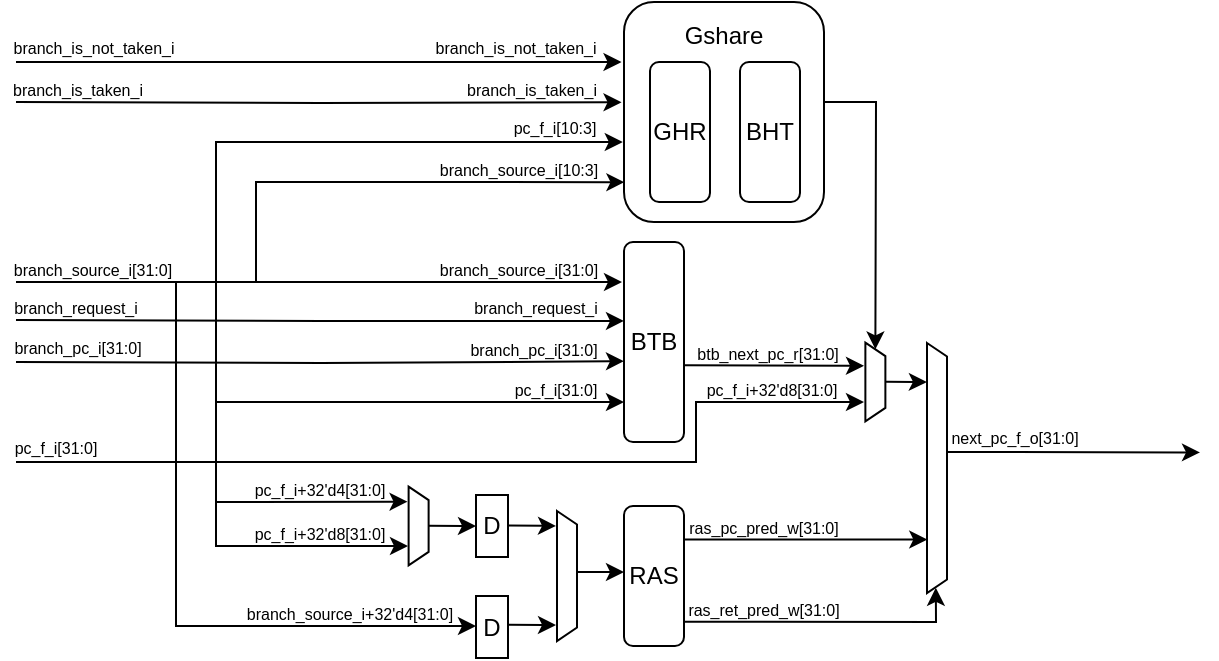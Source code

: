 <mxfile version="21.5.0" type="device">
  <diagram id="HrhcTRGtUSzoIisTcbxT" name="第 1 页">
    <mxGraphModel dx="2074" dy="1205" grid="1" gridSize="10" guides="1" tooltips="1" connect="1" arrows="1" fold="1" page="1" pageScale="1" pageWidth="1169" pageHeight="827" math="0" shadow="0">
      <root>
        <mxCell id="0" />
        <mxCell id="1" parent="0" />
        <mxCell id="YH-oL-4rhkpx-V67JSJZ-54" value="&lt;p style=&quot;line-height: 120%;&quot;&gt;&lt;br&gt;&lt;/p&gt;" style="rounded=1;whiteSpace=wrap;html=1;" vertex="1" parent="1">
          <mxGeometry x="594" y="210" width="100" height="110" as="geometry" />
        </mxCell>
        <mxCell id="YH-oL-4rhkpx-V67JSJZ-7" value="" style="endArrow=classic;html=1;rounded=0;edgeStyle=elbowEdgeStyle;elbow=vertical;strokeWidth=1;labelBackgroundColor=none;fontColor=default;" edge="1" parent="1">
          <mxGeometry width="50" height="50" relative="1" as="geometry">
            <mxPoint x="390" y="460" as="sourcePoint" />
            <mxPoint x="486" y="482.01" as="targetPoint" />
            <Array as="points">
              <mxPoint x="440" y="482" />
            </Array>
          </mxGeometry>
        </mxCell>
        <mxCell id="YH-oL-4rhkpx-V67JSJZ-11" value="&lt;font style=&quot;font-size: 8px;&quot;&gt;pc_f_i+32&#39;d4[31:0]&lt;/font&gt;" style="text;strokeColor=none;align=center;fillColor=none;html=1;verticalAlign=middle;whiteSpace=wrap;rounded=0;" vertex="1" parent="1">
          <mxGeometry x="410" y="448" width="64.38" height="10" as="geometry" />
        </mxCell>
        <mxCell id="YH-oL-4rhkpx-V67JSJZ-12" value="&lt;font style=&quot;font-size: 8px;&quot;&gt;pc_f_i+32&#39;d8[31:0]&lt;/font&gt;" style="text;strokeColor=none;align=center;fillColor=none;html=1;verticalAlign=middle;whiteSpace=wrap;rounded=0;" vertex="1" parent="1">
          <mxGeometry x="410" y="470" width="64.38" height="10" as="geometry" />
        </mxCell>
        <mxCell id="YH-oL-4rhkpx-V67JSJZ-14" value="D" style="rounded=0;whiteSpace=wrap;html=1;strokeWidth=1;labelBackgroundColor=none;" vertex="1" parent="1">
          <mxGeometry x="520" y="456.5" width="16" height="31" as="geometry" />
        </mxCell>
        <mxCell id="YH-oL-4rhkpx-V67JSJZ-16" value="&lt;font style=&quot;font-size: 8px;&quot;&gt;branch_source_i+32&#39;d4[31:0]&lt;/font&gt;" style="text;strokeColor=none;align=center;fillColor=none;html=1;verticalAlign=middle;whiteSpace=wrap;rounded=0;" vertex="1" parent="1">
          <mxGeometry x="402" y="510" width="110" height="10" as="geometry" />
        </mxCell>
        <mxCell id="YH-oL-4rhkpx-V67JSJZ-17" value="D" style="rounded=0;whiteSpace=wrap;html=1;strokeWidth=1;labelBackgroundColor=none;" vertex="1" parent="1">
          <mxGeometry x="520" y="507" width="16" height="31" as="geometry" />
        </mxCell>
        <mxCell id="YH-oL-4rhkpx-V67JSJZ-19" value="" style="endArrow=classic;html=1;rounded=0;edgeStyle=elbowEdgeStyle;elbow=vertical;strokeWidth=1;labelBackgroundColor=none;fontColor=default;" edge="1" parent="1">
          <mxGeometry width="50" height="50" relative="1" as="geometry">
            <mxPoint x="370" y="350" as="sourcePoint" />
            <mxPoint x="520" y="522.01" as="targetPoint" />
            <Array as="points">
              <mxPoint x="440" y="522" />
            </Array>
          </mxGeometry>
        </mxCell>
        <mxCell id="YH-oL-4rhkpx-V67JSJZ-20" value="" style="shape=trapezoid;perimeter=trapezoidPerimeter;whiteSpace=wrap;html=1;fixedSize=1;rotation=90;size=6.75;strokeWidth=1;labelBackgroundColor=none;" vertex="1" parent="1">
          <mxGeometry x="533" y="492" width="65" height="10" as="geometry" />
        </mxCell>
        <mxCell id="YH-oL-4rhkpx-V67JSJZ-21" style="edgeStyle=elbowEdgeStyle;rounded=0;orthogonalLoop=1;jettySize=auto;html=1;elbow=vertical;exitX=0.585;exitY=0.005;exitDx=0;exitDy=0;exitPerimeter=0;strokeWidth=1;labelBackgroundColor=none;fontColor=default;" edge="1" parent="1">
          <mxGeometry relative="1" as="geometry">
            <mxPoint x="536" y="471.73" as="sourcePoint" />
            <mxPoint x="560" y="472" as="targetPoint" />
          </mxGeometry>
        </mxCell>
        <mxCell id="YH-oL-4rhkpx-V67JSJZ-22" style="edgeStyle=elbowEdgeStyle;rounded=0;orthogonalLoop=1;jettySize=auto;html=1;elbow=vertical;exitX=0.585;exitY=0.005;exitDx=0;exitDy=0;exitPerimeter=0;strokeWidth=1;labelBackgroundColor=none;fontColor=default;" edge="1" parent="1">
          <mxGeometry relative="1" as="geometry">
            <mxPoint x="536" y="521.36" as="sourcePoint" />
            <mxPoint x="560" y="521.63" as="targetPoint" />
          </mxGeometry>
        </mxCell>
        <mxCell id="YH-oL-4rhkpx-V67JSJZ-24" value="RAS" style="rounded=1;whiteSpace=wrap;html=1;" vertex="1" parent="1">
          <mxGeometry x="594" y="462" width="30" height="70" as="geometry" />
        </mxCell>
        <mxCell id="YH-oL-4rhkpx-V67JSJZ-25" value="" style="endArrow=classic;html=1;rounded=0;entryX=0.786;entryY=0.986;entryDx=0;entryDy=0;entryPerimeter=0;" edge="1" parent="1" target="YH-oL-4rhkpx-V67JSJZ-48">
          <mxGeometry width="50" height="50" relative="1" as="geometry">
            <mxPoint x="624" y="478.8" as="sourcePoint" />
            <mxPoint x="749.56" y="479.125" as="targetPoint" />
          </mxGeometry>
        </mxCell>
        <mxCell id="YH-oL-4rhkpx-V67JSJZ-26" value="&lt;font style=&quot;font-size: 8px;&quot;&gt;ras_pc_pred_w[31:0]&lt;/font&gt;" style="text;strokeColor=none;align=center;fillColor=none;html=1;verticalAlign=middle;whiteSpace=wrap;rounded=0;" vertex="1" parent="1">
          <mxGeometry x="624" y="467" width="80" height="10" as="geometry" />
        </mxCell>
        <mxCell id="YH-oL-4rhkpx-V67JSJZ-27" style="edgeStyle=elbowEdgeStyle;rounded=0;orthogonalLoop=1;jettySize=auto;html=1;elbow=vertical;exitX=0.585;exitY=0.005;exitDx=0;exitDy=0;exitPerimeter=0;strokeWidth=1;labelBackgroundColor=none;fontColor=default;" edge="1" parent="1">
          <mxGeometry relative="1" as="geometry">
            <mxPoint x="570" y="495.0" as="sourcePoint" />
            <mxPoint x="594" y="495.27" as="targetPoint" />
          </mxGeometry>
        </mxCell>
        <mxCell id="YH-oL-4rhkpx-V67JSJZ-29" style="edgeStyle=elbowEdgeStyle;rounded=0;orthogonalLoop=1;jettySize=auto;html=1;elbow=vertical;exitX=0.585;exitY=0.005;exitDx=0;exitDy=0;exitPerimeter=0;strokeWidth=1;labelBackgroundColor=none;fontColor=default;" edge="1" parent="1">
          <mxGeometry relative="1" as="geometry">
            <mxPoint x="496.0" y="471.86" as="sourcePoint" />
            <mxPoint x="520" y="472.13" as="targetPoint" />
          </mxGeometry>
        </mxCell>
        <mxCell id="YH-oL-4rhkpx-V67JSJZ-32" style="edgeStyle=orthogonalEdgeStyle;rounded=0;orthogonalLoop=1;jettySize=auto;html=1;strokeWidth=1;labelBackgroundColor=none;fontColor=default;" edge="1" parent="1">
          <mxGeometry relative="1" as="geometry">
            <mxPoint x="390" y="440" as="sourcePoint" />
            <mxPoint x="594" y="410" as="targetPoint" />
            <Array as="points">
              <mxPoint x="390" y="410" />
              <mxPoint x="594" y="410" />
            </Array>
          </mxGeometry>
        </mxCell>
        <mxCell id="YH-oL-4rhkpx-V67JSJZ-33" value="&lt;font style=&quot;font-size: 8px;&quot;&gt;pc_f_i[31:0]&lt;/font&gt;" style="text;strokeColor=none;align=center;fillColor=none;html=1;verticalAlign=middle;whiteSpace=wrap;rounded=0;" vertex="1" parent="1">
          <mxGeometry x="538.61" y="398" width="41.77" height="10" as="geometry" />
        </mxCell>
        <mxCell id="YH-oL-4rhkpx-V67JSJZ-34" style="edgeStyle=orthogonalEdgeStyle;rounded=0;orthogonalLoop=1;jettySize=auto;html=1;entryX=0.181;entryY=1.061;entryDx=0;entryDy=0;entryPerimeter=0;strokeWidth=1;labelBackgroundColor=none;fontColor=default;" edge="1" parent="1">
          <mxGeometry relative="1" as="geometry">
            <mxPoint x="290" y="369" as="sourcePoint" />
            <mxPoint x="594" y="369.486" as="targetPoint" />
          </mxGeometry>
        </mxCell>
        <mxCell id="YH-oL-4rhkpx-V67JSJZ-35" value="&lt;font style=&quot;font-size: 8px;&quot;&gt;branch_request_i&lt;/font&gt;" style="text;strokeColor=none;align=center;fillColor=none;html=1;verticalAlign=middle;whiteSpace=wrap;rounded=0;" vertex="1" parent="1">
          <mxGeometry x="518" y="357.49" width="63.77" height="10" as="geometry" />
        </mxCell>
        <mxCell id="YH-oL-4rhkpx-V67JSJZ-36" style="edgeStyle=orthogonalEdgeStyle;rounded=0;orthogonalLoop=1;jettySize=auto;html=1;entryX=0.181;entryY=1.061;entryDx=0;entryDy=0;entryPerimeter=0;strokeWidth=1;labelBackgroundColor=none;fontColor=default;" edge="1" parent="1">
          <mxGeometry relative="1" as="geometry">
            <mxPoint x="290" y="390" as="sourcePoint" />
            <mxPoint x="594" y="389.606" as="targetPoint" />
          </mxGeometry>
        </mxCell>
        <mxCell id="YH-oL-4rhkpx-V67JSJZ-37" value="&lt;font style=&quot;font-size: 8px;&quot;&gt;branch_pc_i[31:0]&lt;/font&gt;" style="text;strokeColor=none;align=center;fillColor=none;html=1;verticalAlign=middle;whiteSpace=wrap;rounded=0;" vertex="1" parent="1">
          <mxGeometry x="517" y="377.61" width="63.77" height="10" as="geometry" />
        </mxCell>
        <mxCell id="YH-oL-4rhkpx-V67JSJZ-38" value="" style="endArrow=classic;html=1;rounded=0;" edge="1" parent="1">
          <mxGeometry width="50" height="50" relative="1" as="geometry">
            <mxPoint x="624" y="391.68" as="sourcePoint" />
            <mxPoint x="714" y="391.88" as="targetPoint" />
          </mxGeometry>
        </mxCell>
        <mxCell id="YH-oL-4rhkpx-V67JSJZ-39" value="&lt;font style=&quot;font-size: 8px;&quot;&gt;btb_next_pc_r[31:0]&lt;/font&gt;" style="text;strokeColor=none;align=center;fillColor=none;html=1;verticalAlign=middle;whiteSpace=wrap;rounded=0;" vertex="1" parent="1">
          <mxGeometry x="626" y="379.88" width="80" height="10" as="geometry" />
        </mxCell>
        <mxCell id="YH-oL-4rhkpx-V67JSJZ-40" value="" style="shape=trapezoid;perimeter=trapezoidPerimeter;whiteSpace=wrap;html=1;fixedSize=1;rotation=90;size=6.75;strokeWidth=1;labelBackgroundColor=none;" vertex="1" parent="1">
          <mxGeometry x="700" y="395" width="39.38" height="10" as="geometry" />
        </mxCell>
        <mxCell id="YH-oL-4rhkpx-V67JSJZ-42" value="" style="endArrow=classic;html=1;rounded=0;" edge="1" parent="1">
          <mxGeometry width="50" height="50" relative="1" as="geometry">
            <mxPoint x="290" y="440" as="sourcePoint" />
            <mxPoint x="714" y="410" as="targetPoint" />
            <Array as="points">
              <mxPoint x="630" y="440" />
              <mxPoint x="630" y="410" />
            </Array>
          </mxGeometry>
        </mxCell>
        <mxCell id="YH-oL-4rhkpx-V67JSJZ-43" value="&lt;font style=&quot;font-size: 8px;&quot;&gt;pc_f_i+32&#39;d8[31:0]&lt;/font&gt;" style="text;strokeColor=none;align=center;fillColor=none;html=1;verticalAlign=middle;whiteSpace=wrap;rounded=0;" vertex="1" parent="1">
          <mxGeometry x="634" y="398" width="68" height="10" as="geometry" />
        </mxCell>
        <mxCell id="YH-oL-4rhkpx-V67JSJZ-44" value="" style="endArrow=classic;html=1;rounded=0;entryX=0.191;entryY=1.053;entryDx=0;entryDy=0;entryPerimeter=0;" edge="1" parent="1">
          <mxGeometry width="50" height="50" relative="1" as="geometry">
            <mxPoint x="390" y="440" as="sourcePoint" />
            <mxPoint x="485.78" y="459.832" as="targetPoint" />
            <Array as="points">
              <mxPoint x="390" y="460" />
            </Array>
          </mxGeometry>
        </mxCell>
        <mxCell id="YH-oL-4rhkpx-V67JSJZ-45" value="" style="shape=trapezoid;perimeter=trapezoidPerimeter;whiteSpace=wrap;html=1;fixedSize=1;rotation=90;size=6.75;strokeWidth=1;labelBackgroundColor=none;" vertex="1" parent="1">
          <mxGeometry x="471.62" y="467" width="39.38" height="10" as="geometry" />
        </mxCell>
        <mxCell id="YH-oL-4rhkpx-V67JSJZ-48" value="" style="shape=trapezoid;perimeter=trapezoidPerimeter;whiteSpace=wrap;html=1;fixedSize=1;rotation=90;size=6.75;strokeWidth=1;labelBackgroundColor=none;" vertex="1" parent="1">
          <mxGeometry x="688" y="438" width="125" height="10" as="geometry" />
        </mxCell>
        <mxCell id="YH-oL-4rhkpx-V67JSJZ-49" style="edgeStyle=elbowEdgeStyle;rounded=0;orthogonalLoop=1;jettySize=auto;html=1;elbow=vertical;exitX=0.585;exitY=0.005;exitDx=0;exitDy=0;exitPerimeter=0;strokeWidth=1;labelBackgroundColor=none;fontColor=default;entryX=0.156;entryY=1.006;entryDx=0;entryDy=0;entryPerimeter=0;" edge="1" parent="1" target="YH-oL-4rhkpx-V67JSJZ-48">
          <mxGeometry relative="1" as="geometry">
            <mxPoint x="725" y="399.86" as="sourcePoint" />
            <mxPoint x="749" y="400.13" as="targetPoint" />
          </mxGeometry>
        </mxCell>
        <mxCell id="YH-oL-4rhkpx-V67JSJZ-50" value="" style="endArrow=classic;html=1;rounded=0;entryX=0.933;entryY=0.994;entryDx=0;entryDy=0;entryPerimeter=0;" edge="1" parent="1">
          <mxGeometry width="50" height="50" relative="1" as="geometry">
            <mxPoint x="756" y="435" as="sourcePoint" />
            <mxPoint x="882" y="435.2" as="targetPoint" />
          </mxGeometry>
        </mxCell>
        <mxCell id="YH-oL-4rhkpx-V67JSJZ-51" value="&lt;font style=&quot;font-size: 8px;&quot;&gt;next_pc_f_o[31:0]&lt;/font&gt;" style="text;strokeColor=none;align=center;fillColor=none;html=1;verticalAlign=middle;whiteSpace=wrap;rounded=0;" vertex="1" parent="1">
          <mxGeometry x="759" y="423" width="61" height="7" as="geometry" />
        </mxCell>
        <mxCell id="YH-oL-4rhkpx-V67JSJZ-52" value="GHR" style="rounded=1;whiteSpace=wrap;html=1;" vertex="1" parent="1">
          <mxGeometry x="607" y="240" width="30" height="70" as="geometry" />
        </mxCell>
        <mxCell id="YH-oL-4rhkpx-V67JSJZ-53" value="BHT" style="rounded=1;whiteSpace=wrap;html=1;" vertex="1" parent="1">
          <mxGeometry x="652" y="240" width="30" height="70" as="geometry" />
        </mxCell>
        <mxCell id="YH-oL-4rhkpx-V67JSJZ-55" value="Gshare" style="text;strokeColor=none;align=center;fillColor=none;html=1;verticalAlign=middle;whiteSpace=wrap;rounded=0;" vertex="1" parent="1">
          <mxGeometry x="614" y="222" width="60" height="10" as="geometry" />
        </mxCell>
        <mxCell id="YH-oL-4rhkpx-V67JSJZ-56" style="edgeStyle=orthogonalEdgeStyle;rounded=0;orthogonalLoop=1;jettySize=auto;html=1;strokeWidth=1;labelBackgroundColor=none;fontColor=default;entryX=-0.006;entryY=0.632;entryDx=0;entryDy=0;entryPerimeter=0;" edge="1" parent="1" target="YH-oL-4rhkpx-V67JSJZ-54">
          <mxGeometry relative="1" as="geometry">
            <mxPoint x="390" y="410.88" as="sourcePoint" />
            <mxPoint x="594" y="290" as="targetPoint" />
            <Array as="points">
              <mxPoint x="390" y="280" />
              <mxPoint x="593" y="280" />
            </Array>
          </mxGeometry>
        </mxCell>
        <mxCell id="YH-oL-4rhkpx-V67JSJZ-57" value="&lt;font style=&quot;font-size: 8px;&quot;&gt;pc_f_i[10:3]&lt;/font&gt;" style="text;strokeColor=none;align=center;fillColor=none;html=1;verticalAlign=middle;whiteSpace=wrap;rounded=0;" vertex="1" parent="1">
          <mxGeometry x="537.77" y="267" width="43" height="10" as="geometry" />
        </mxCell>
        <mxCell id="YH-oL-4rhkpx-V67JSJZ-58" value="BTB" style="rounded=1;whiteSpace=wrap;html=1;" vertex="1" parent="1">
          <mxGeometry x="594" y="330" width="30" height="100" as="geometry" />
        </mxCell>
        <mxCell id="YH-oL-4rhkpx-V67JSJZ-59" style="edgeStyle=orthogonalEdgeStyle;rounded=0;orthogonalLoop=1;jettySize=auto;html=1;entryX=0.181;entryY=1.061;entryDx=0;entryDy=0;entryPerimeter=0;strokeWidth=1;labelBackgroundColor=none;fontColor=default;" edge="1" parent="1">
          <mxGeometry relative="1" as="geometry">
            <mxPoint x="290" y="350" as="sourcePoint" />
            <mxPoint x="593" y="349.996" as="targetPoint" />
          </mxGeometry>
        </mxCell>
        <mxCell id="YH-oL-4rhkpx-V67JSJZ-60" value="&lt;font style=&quot;font-size: 8px;&quot;&gt;branch_source_i[31:0]&lt;/font&gt;" style="text;strokeColor=none;align=center;fillColor=none;html=1;verticalAlign=middle;whiteSpace=wrap;rounded=0;" vertex="1" parent="1">
          <mxGeometry x="500" y="338" width="82.77" height="10" as="geometry" />
        </mxCell>
        <mxCell id="YH-oL-4rhkpx-V67JSJZ-62" value="" style="endArrow=classic;html=1;rounded=0;entryX=0.002;entryY=0.819;entryDx=0;entryDy=0;entryPerimeter=0;" edge="1" parent="1" target="YH-oL-4rhkpx-V67JSJZ-54">
          <mxGeometry width="50" height="50" relative="1" as="geometry">
            <mxPoint x="410" y="350" as="sourcePoint" />
            <mxPoint x="590" y="270" as="targetPoint" />
            <Array as="points">
              <mxPoint x="410" y="300" />
            </Array>
          </mxGeometry>
        </mxCell>
        <mxCell id="YH-oL-4rhkpx-V67JSJZ-63" value="&lt;font style=&quot;font-size: 8px;&quot;&gt;branch_source_i[10:3]&lt;/font&gt;" style="text;strokeColor=none;align=center;fillColor=none;html=1;verticalAlign=middle;whiteSpace=wrap;rounded=0;" vertex="1" parent="1">
          <mxGeometry x="500.27" y="288" width="82.77" height="10" as="geometry" />
        </mxCell>
        <mxCell id="YH-oL-4rhkpx-V67JSJZ-64" style="edgeStyle=orthogonalEdgeStyle;rounded=0;orthogonalLoop=1;jettySize=auto;html=1;entryX=0.181;entryY=1.061;entryDx=0;entryDy=0;entryPerimeter=0;strokeWidth=1;labelBackgroundColor=none;fontColor=default;" edge="1" parent="1">
          <mxGeometry relative="1" as="geometry">
            <mxPoint x="290" y="240" as="sourcePoint" />
            <mxPoint x="592.77" y="239.996" as="targetPoint" />
          </mxGeometry>
        </mxCell>
        <mxCell id="YH-oL-4rhkpx-V67JSJZ-65" style="edgeStyle=orthogonalEdgeStyle;rounded=0;orthogonalLoop=1;jettySize=auto;html=1;entryX=0.181;entryY=1.061;entryDx=0;entryDy=0;entryPerimeter=0;strokeWidth=1;labelBackgroundColor=none;fontColor=default;" edge="1" parent="1">
          <mxGeometry relative="1" as="geometry">
            <mxPoint x="290" y="260" as="sourcePoint" />
            <mxPoint x="592.77" y="260.116" as="targetPoint" />
          </mxGeometry>
        </mxCell>
        <mxCell id="YH-oL-4rhkpx-V67JSJZ-66" value="&lt;font style=&quot;font-size: 8px;&quot;&gt;branch_is_taken_i&lt;/font&gt;" style="text;strokeColor=none;align=center;fillColor=none;html=1;verticalAlign=middle;whiteSpace=wrap;rounded=0;" vertex="1" parent="1">
          <mxGeometry x="515.77" y="248.12" width="63.77" height="10" as="geometry" />
        </mxCell>
        <mxCell id="YH-oL-4rhkpx-V67JSJZ-67" value="&lt;font style=&quot;font-size: 8px;&quot;&gt;branch_is_not_taken_i&lt;/font&gt;" style="text;strokeColor=none;align=center;fillColor=none;html=1;verticalAlign=middle;whiteSpace=wrap;rounded=0;" vertex="1" parent="1">
          <mxGeometry x="500" y="227" width="79.54" height="10" as="geometry" />
        </mxCell>
        <mxCell id="YH-oL-4rhkpx-V67JSJZ-68" value="&lt;font style=&quot;font-size: 8px;&quot;&gt;branch_source_i[31:0]&lt;/font&gt;" style="text;strokeColor=none;align=center;fillColor=none;html=1;verticalAlign=middle;whiteSpace=wrap;rounded=0;" vertex="1" parent="1">
          <mxGeometry x="287" y="338" width="82.77" height="10" as="geometry" />
        </mxCell>
        <mxCell id="YH-oL-4rhkpx-V67JSJZ-69" value="&lt;font style=&quot;font-size: 8px;&quot;&gt;pc_f_i[31:0]&lt;/font&gt;" style="text;strokeColor=none;align=center;fillColor=none;html=1;verticalAlign=middle;whiteSpace=wrap;rounded=0;" vertex="1" parent="1">
          <mxGeometry x="289" y="427" width="41.77" height="10" as="geometry" />
        </mxCell>
        <mxCell id="YH-oL-4rhkpx-V67JSJZ-70" value="" style="endArrow=classic;html=1;rounded=0;exitX=1;exitY=0.454;exitDx=0;exitDy=0;exitPerimeter=0;entryX=0;entryY=0.5;entryDx=0;entryDy=0;" edge="1" parent="1" source="YH-oL-4rhkpx-V67JSJZ-54" target="YH-oL-4rhkpx-V67JSJZ-40">
          <mxGeometry width="50" height="50" relative="1" as="geometry">
            <mxPoint x="694.69" y="267" as="sourcePoint" />
            <mxPoint x="744.69" y="217" as="targetPoint" />
            <Array as="points">
              <mxPoint x="720" y="260" />
            </Array>
          </mxGeometry>
        </mxCell>
        <mxCell id="YH-oL-4rhkpx-V67JSJZ-71" value="" style="endArrow=classic;html=1;rounded=0;entryX=0.979;entryY=0.559;entryDx=0;entryDy=0;entryPerimeter=0;exitX=1.004;exitY=0.827;exitDx=0;exitDy=0;exitPerimeter=0;" edge="1" parent="1" source="YH-oL-4rhkpx-V67JSJZ-24" target="YH-oL-4rhkpx-V67JSJZ-48">
          <mxGeometry width="50" height="50" relative="1" as="geometry">
            <mxPoint x="622" y="518.8" as="sourcePoint" />
            <mxPoint x="747.56" y="519.125" as="targetPoint" />
            <Array as="points">
              <mxPoint x="750" y="520" />
            </Array>
          </mxGeometry>
        </mxCell>
        <mxCell id="YH-oL-4rhkpx-V67JSJZ-72" value="&lt;font style=&quot;font-size: 8px;&quot;&gt;ras_ret_pred_w[31:0]&lt;/font&gt;" style="text;strokeColor=none;align=center;fillColor=none;html=1;verticalAlign=middle;whiteSpace=wrap;rounded=0;" vertex="1" parent="1">
          <mxGeometry x="624" y="508" width="80" height="10" as="geometry" />
        </mxCell>
        <mxCell id="YH-oL-4rhkpx-V67JSJZ-73" value="&lt;font style=&quot;font-size: 8px;&quot;&gt;branch_request_i&lt;/font&gt;" style="text;strokeColor=none;align=center;fillColor=none;html=1;verticalAlign=middle;whiteSpace=wrap;rounded=0;" vertex="1" parent="1">
          <mxGeometry x="288" y="357.49" width="63.77" height="10" as="geometry" />
        </mxCell>
        <mxCell id="YH-oL-4rhkpx-V67JSJZ-74" value="&lt;font style=&quot;font-size: 8px;&quot;&gt;branch_pc_i[31:0]&lt;/font&gt;" style="text;strokeColor=none;align=center;fillColor=none;html=1;verticalAlign=middle;whiteSpace=wrap;rounded=0;" vertex="1" parent="1">
          <mxGeometry x="289" y="377" width="63.77" height="10" as="geometry" />
        </mxCell>
        <mxCell id="YH-oL-4rhkpx-V67JSJZ-75" value="&lt;font style=&quot;font-size: 8px;&quot;&gt;branch_is_not_taken_i&lt;/font&gt;" style="text;strokeColor=none;align=center;fillColor=none;html=1;verticalAlign=middle;whiteSpace=wrap;rounded=0;" vertex="1" parent="1">
          <mxGeometry x="289.23" y="227" width="79.54" height="10" as="geometry" />
        </mxCell>
        <mxCell id="YH-oL-4rhkpx-V67JSJZ-76" value="&lt;font style=&quot;font-size: 8px;&quot;&gt;branch_is_taken_i&lt;/font&gt;" style="text;strokeColor=none;align=center;fillColor=none;html=1;verticalAlign=middle;whiteSpace=wrap;rounded=0;" vertex="1" parent="1">
          <mxGeometry x="289.23" y="248.12" width="63.77" height="10" as="geometry" />
        </mxCell>
      </root>
    </mxGraphModel>
  </diagram>
</mxfile>
